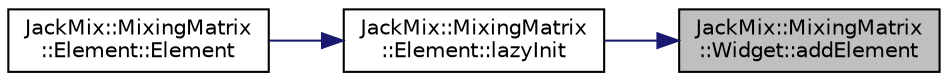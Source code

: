 digraph "JackMix::MixingMatrix::Widget::addElement"
{
 // LATEX_PDF_SIZE
  edge [fontname="Helvetica",fontsize="10",labelfontname="Helvetica",labelfontsize="10"];
  node [fontname="Helvetica",fontsize="10",shape=record];
  rankdir="RL";
  Node1 [label="JackMix::MixingMatrix\l::Widget::addElement",height=0.2,width=0.4,color="black", fillcolor="grey75", style="filled", fontcolor="black",tooltip=" "];
  Node1 -> Node2 [dir="back",color="midnightblue",fontsize="10",style="solid",fontname="Helvetica"];
  Node2 [label="JackMix::MixingMatrix\l::Element::lazyInit",height=0.2,width=0.4,color="black", fillcolor="white", style="filled",URL="$d9/daa/class_jack_mix_1_1_mixing_matrix_1_1_element.html#a6239425e5e8096b094778e4f69d42ffb",tooltip=" "];
  Node2 -> Node3 [dir="back",color="midnightblue",fontsize="10",style="solid",fontname="Helvetica"];
  Node3 [label="JackMix::MixingMatrix\l::Element::Element",height=0.2,width=0.4,color="black", fillcolor="white", style="filled",URL="$d9/daa/class_jack_mix_1_1_mixing_matrix_1_1_element.html#a804d73cd8c8cbb0e281112390619d6cf",tooltip=" "];
}
